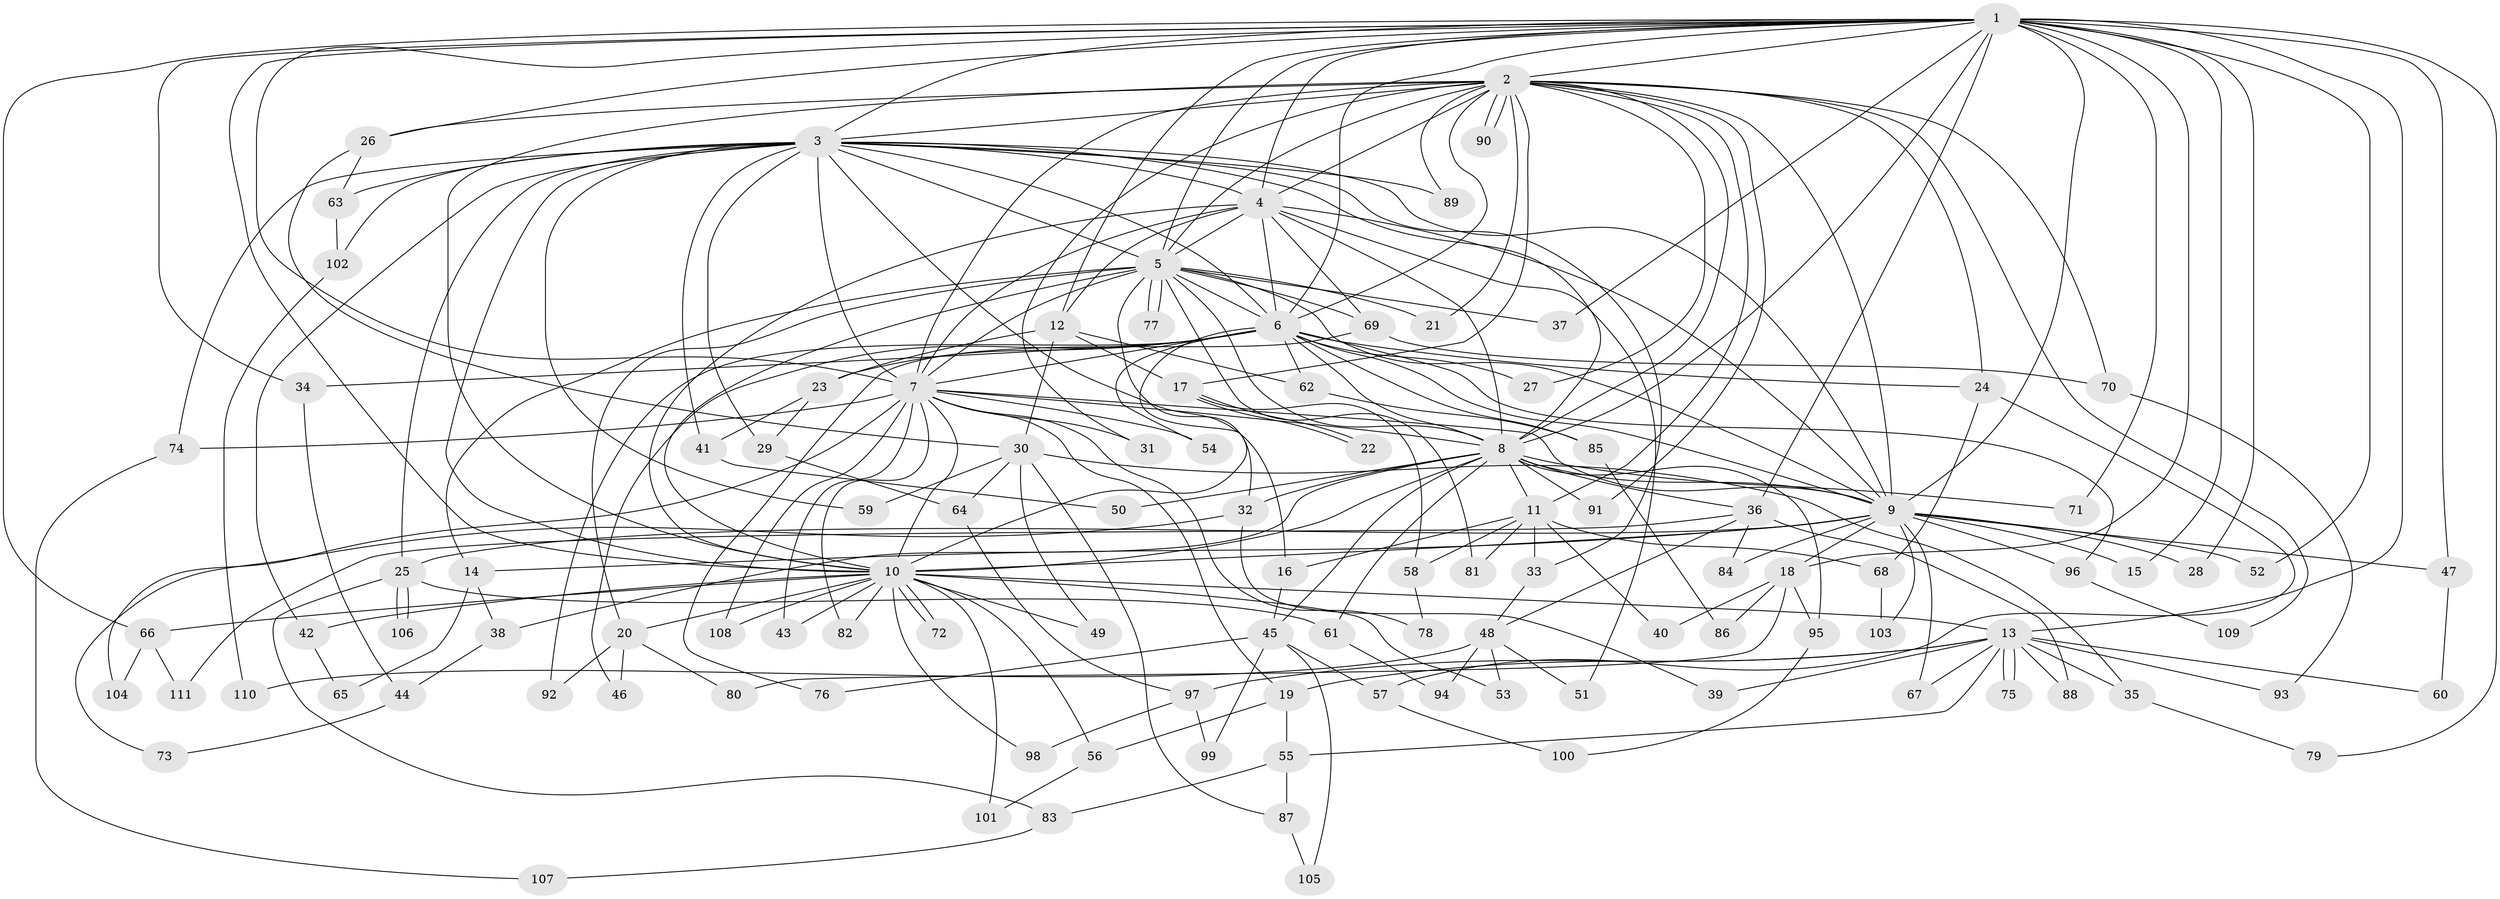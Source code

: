 // coarse degree distribution, {23: 0.012345679012345678, 28: 0.012345679012345678, 21: 0.012345679012345678, 10: 0.012345679012345678, 17: 0.024691358024691357, 16: 0.012345679012345678, 19: 0.012345679012345678, 20: 0.012345679012345678, 8: 0.024691358024691357, 12: 0.012345679012345678, 4: 0.08641975308641975, 2: 0.38271604938271603, 3: 0.24691358024691357, 6: 0.04938271604938271, 5: 0.04938271604938271, 1: 0.037037037037037035}
// Generated by graph-tools (version 1.1) at 2025/23/03/03/25 07:23:37]
// undirected, 111 vertices, 247 edges
graph export_dot {
graph [start="1"]
  node [color=gray90,style=filled];
  1;
  2;
  3;
  4;
  5;
  6;
  7;
  8;
  9;
  10;
  11;
  12;
  13;
  14;
  15;
  16;
  17;
  18;
  19;
  20;
  21;
  22;
  23;
  24;
  25;
  26;
  27;
  28;
  29;
  30;
  31;
  32;
  33;
  34;
  35;
  36;
  37;
  38;
  39;
  40;
  41;
  42;
  43;
  44;
  45;
  46;
  47;
  48;
  49;
  50;
  51;
  52;
  53;
  54;
  55;
  56;
  57;
  58;
  59;
  60;
  61;
  62;
  63;
  64;
  65;
  66;
  67;
  68;
  69;
  70;
  71;
  72;
  73;
  74;
  75;
  76;
  77;
  78;
  79;
  80;
  81;
  82;
  83;
  84;
  85;
  86;
  87;
  88;
  89;
  90;
  91;
  92;
  93;
  94;
  95;
  96;
  97;
  98;
  99;
  100;
  101;
  102;
  103;
  104;
  105;
  106;
  107;
  108;
  109;
  110;
  111;
  1 -- 2;
  1 -- 3;
  1 -- 4;
  1 -- 5;
  1 -- 6;
  1 -- 7;
  1 -- 8;
  1 -- 9;
  1 -- 10;
  1 -- 12;
  1 -- 13;
  1 -- 15;
  1 -- 18;
  1 -- 26;
  1 -- 28;
  1 -- 34;
  1 -- 36;
  1 -- 37;
  1 -- 47;
  1 -- 52;
  1 -- 66;
  1 -- 71;
  1 -- 79;
  2 -- 3;
  2 -- 4;
  2 -- 5;
  2 -- 6;
  2 -- 7;
  2 -- 8;
  2 -- 9;
  2 -- 10;
  2 -- 11;
  2 -- 17;
  2 -- 21;
  2 -- 24;
  2 -- 26;
  2 -- 27;
  2 -- 31;
  2 -- 70;
  2 -- 89;
  2 -- 90;
  2 -- 90;
  2 -- 91;
  2 -- 109;
  3 -- 4;
  3 -- 5;
  3 -- 6;
  3 -- 7;
  3 -- 8;
  3 -- 9;
  3 -- 10;
  3 -- 16;
  3 -- 25;
  3 -- 29;
  3 -- 33;
  3 -- 41;
  3 -- 42;
  3 -- 59;
  3 -- 63;
  3 -- 74;
  3 -- 89;
  3 -- 102;
  4 -- 5;
  4 -- 6;
  4 -- 7;
  4 -- 8;
  4 -- 9;
  4 -- 10;
  4 -- 12;
  4 -- 51;
  4 -- 69;
  5 -- 6;
  5 -- 7;
  5 -- 8;
  5 -- 9;
  5 -- 10;
  5 -- 14;
  5 -- 20;
  5 -- 21;
  5 -- 32;
  5 -- 37;
  5 -- 69;
  5 -- 77;
  5 -- 77;
  5 -- 81;
  6 -- 7;
  6 -- 8;
  6 -- 9;
  6 -- 10;
  6 -- 23;
  6 -- 24;
  6 -- 27;
  6 -- 34;
  6 -- 46;
  6 -- 54;
  6 -- 62;
  6 -- 85;
  6 -- 92;
  6 -- 96;
  7 -- 8;
  7 -- 9;
  7 -- 10;
  7 -- 19;
  7 -- 31;
  7 -- 43;
  7 -- 54;
  7 -- 74;
  7 -- 78;
  7 -- 82;
  7 -- 104;
  7 -- 108;
  8 -- 9;
  8 -- 10;
  8 -- 11;
  8 -- 32;
  8 -- 36;
  8 -- 38;
  8 -- 45;
  8 -- 50;
  8 -- 61;
  8 -- 71;
  8 -- 91;
  8 -- 95;
  9 -- 10;
  9 -- 14;
  9 -- 15;
  9 -- 18;
  9 -- 25;
  9 -- 28;
  9 -- 47;
  9 -- 52;
  9 -- 67;
  9 -- 84;
  9 -- 96;
  9 -- 103;
  10 -- 13;
  10 -- 20;
  10 -- 42;
  10 -- 43;
  10 -- 49;
  10 -- 53;
  10 -- 56;
  10 -- 66;
  10 -- 72;
  10 -- 72;
  10 -- 82;
  10 -- 98;
  10 -- 101;
  10 -- 108;
  11 -- 16;
  11 -- 33;
  11 -- 40;
  11 -- 58;
  11 -- 68;
  11 -- 81;
  12 -- 17;
  12 -- 23;
  12 -- 30;
  12 -- 62;
  13 -- 19;
  13 -- 35;
  13 -- 39;
  13 -- 55;
  13 -- 60;
  13 -- 67;
  13 -- 75;
  13 -- 75;
  13 -- 88;
  13 -- 93;
  13 -- 97;
  14 -- 38;
  14 -- 65;
  16 -- 45;
  17 -- 22;
  17 -- 22;
  17 -- 58;
  18 -- 40;
  18 -- 80;
  18 -- 86;
  18 -- 95;
  19 -- 55;
  19 -- 56;
  20 -- 46;
  20 -- 80;
  20 -- 92;
  23 -- 29;
  23 -- 41;
  24 -- 57;
  24 -- 68;
  25 -- 61;
  25 -- 83;
  25 -- 106;
  25 -- 106;
  26 -- 30;
  26 -- 63;
  29 -- 64;
  30 -- 35;
  30 -- 49;
  30 -- 59;
  30 -- 64;
  30 -- 87;
  32 -- 39;
  32 -- 73;
  33 -- 48;
  34 -- 44;
  35 -- 79;
  36 -- 48;
  36 -- 84;
  36 -- 88;
  36 -- 111;
  38 -- 44;
  41 -- 50;
  42 -- 65;
  44 -- 73;
  45 -- 57;
  45 -- 76;
  45 -- 99;
  45 -- 105;
  47 -- 60;
  48 -- 51;
  48 -- 53;
  48 -- 94;
  48 -- 110;
  55 -- 83;
  55 -- 87;
  56 -- 101;
  57 -- 100;
  58 -- 78;
  61 -- 94;
  62 -- 85;
  63 -- 102;
  64 -- 97;
  66 -- 104;
  66 -- 111;
  68 -- 103;
  69 -- 70;
  69 -- 76;
  70 -- 93;
  74 -- 107;
  83 -- 107;
  85 -- 86;
  87 -- 105;
  95 -- 100;
  96 -- 109;
  97 -- 98;
  97 -- 99;
  102 -- 110;
}
